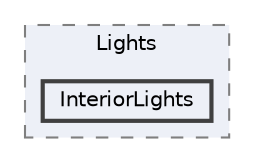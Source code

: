 digraph "Project/avProj/Debug/Asw/Lights/InteriorLights"
{
 // LATEX_PDF_SIZE
  bgcolor="transparent";
  edge [fontname=Helvetica,fontsize=10,labelfontname=Helvetica,labelfontsize=10];
  node [fontname=Helvetica,fontsize=10,shape=box,height=0.2,width=0.4];
  compound=true
  subgraph clusterdir_832340e14944b6a274afb2cbbc4cf5fd {
    graph [ bgcolor="#edf0f7", pencolor="grey50", label="Lights", fontname=Helvetica,fontsize=10 style="filled,dashed", URL="dir_832340e14944b6a274afb2cbbc4cf5fd.html",tooltip=""]
  dir_8c37eb78ce8a7f2001d97cdc56866f16 [label="InteriorLights", fillcolor="#edf0f7", color="grey25", style="filled,bold", URL="dir_8c37eb78ce8a7f2001d97cdc56866f16.html",tooltip=""];
  }
}
